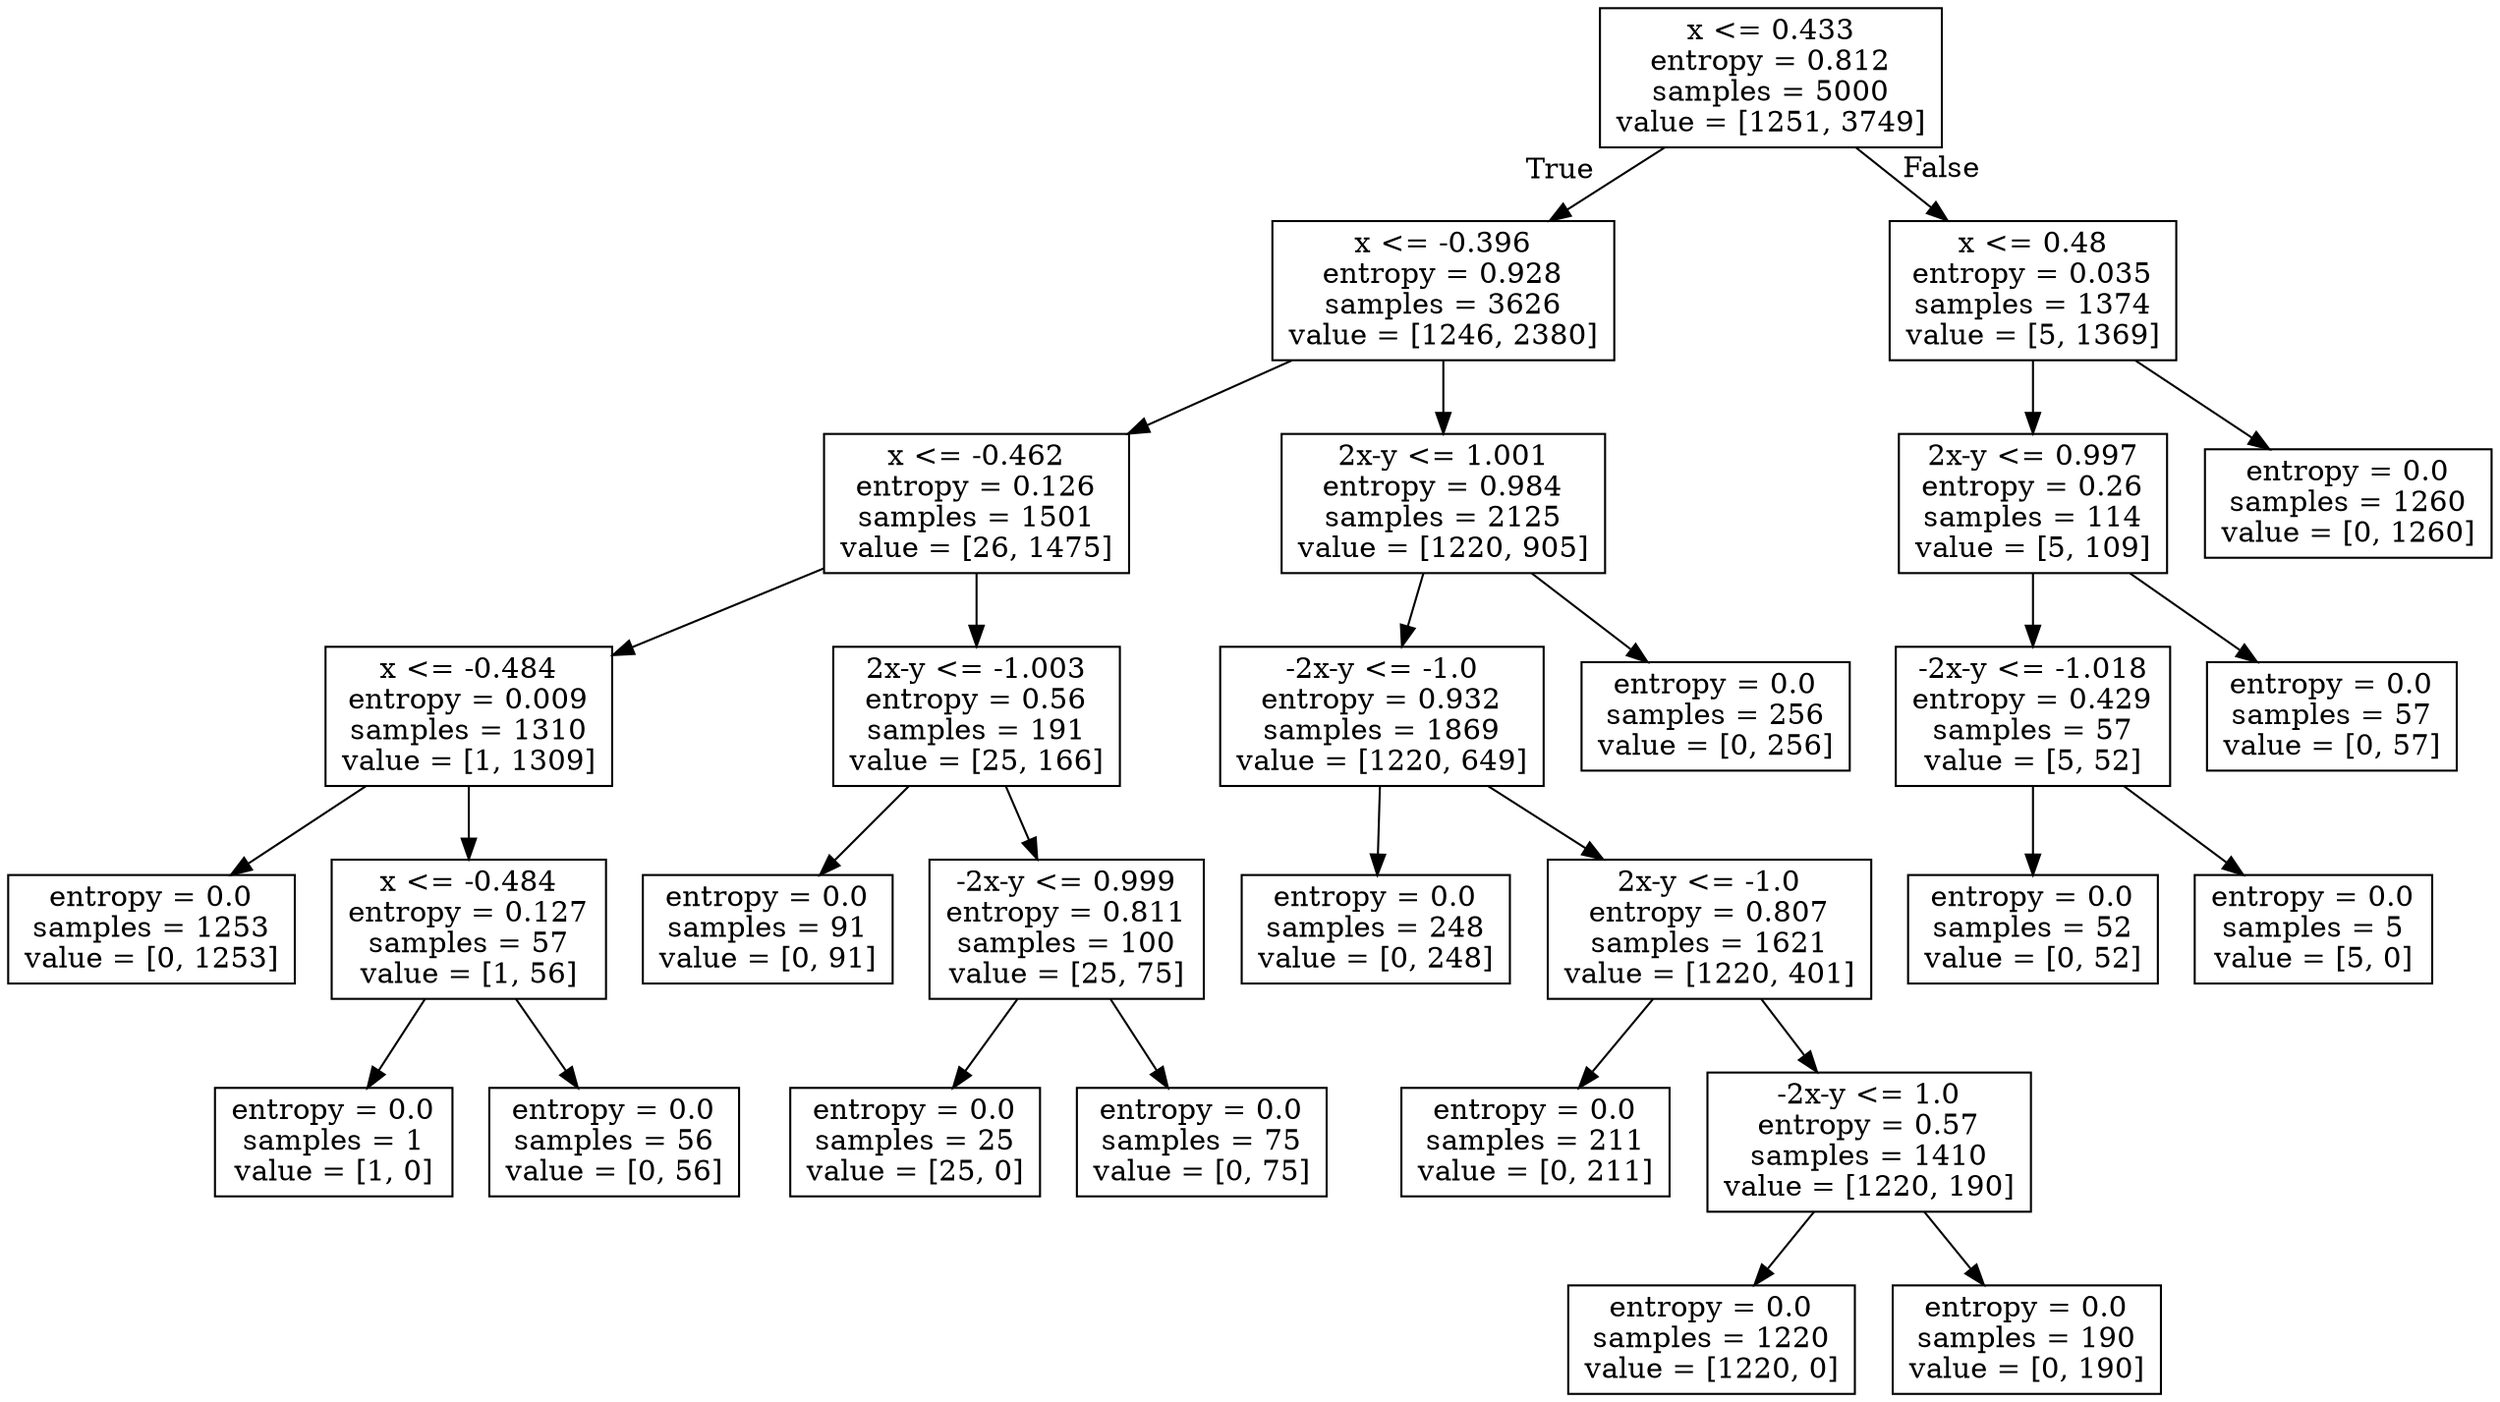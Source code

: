 digraph Tree {
node [shape=box] ;
0 [label="x <= 0.433\nentropy = 0.812\nsamples = 5000\nvalue = [1251, 3749]"] ;
1 [label="x <= -0.396\nentropy = 0.928\nsamples = 3626\nvalue = [1246, 2380]"] ;
0 -> 1 [labeldistance=2.5, labelangle=45, headlabel="True"] ;
2 [label="x <= -0.462\nentropy = 0.126\nsamples = 1501\nvalue = [26, 1475]"] ;
1 -> 2 ;
3 [label="x <= -0.484\nentropy = 0.009\nsamples = 1310\nvalue = [1, 1309]"] ;
2 -> 3 ;
4 [label="entropy = 0.0\nsamples = 1253\nvalue = [0, 1253]"] ;
3 -> 4 ;
5 [label="x <= -0.484\nentropy = 0.127\nsamples = 57\nvalue = [1, 56]"] ;
3 -> 5 ;
6 [label="entropy = 0.0\nsamples = 1\nvalue = [1, 0]"] ;
5 -> 6 ;
7 [label="entropy = 0.0\nsamples = 56\nvalue = [0, 56]"] ;
5 -> 7 ;
8 [label="2x-y <= -1.003\nentropy = 0.56\nsamples = 191\nvalue = [25, 166]"] ;
2 -> 8 ;
9 [label="entropy = 0.0\nsamples = 91\nvalue = [0, 91]"] ;
8 -> 9 ;
10 [label="-2x-y <= 0.999\nentropy = 0.811\nsamples = 100\nvalue = [25, 75]"] ;
8 -> 10 ;
11 [label="entropy = 0.0\nsamples = 25\nvalue = [25, 0]"] ;
10 -> 11 ;
12 [label="entropy = 0.0\nsamples = 75\nvalue = [0, 75]"] ;
10 -> 12 ;
13 [label="2x-y <= 1.001\nentropy = 0.984\nsamples = 2125\nvalue = [1220, 905]"] ;
1 -> 13 ;
14 [label="-2x-y <= -1.0\nentropy = 0.932\nsamples = 1869\nvalue = [1220, 649]"] ;
13 -> 14 ;
15 [label="entropy = 0.0\nsamples = 248\nvalue = [0, 248]"] ;
14 -> 15 ;
16 [label="2x-y <= -1.0\nentropy = 0.807\nsamples = 1621\nvalue = [1220, 401]"] ;
14 -> 16 ;
17 [label="entropy = 0.0\nsamples = 211\nvalue = [0, 211]"] ;
16 -> 17 ;
18 [label="-2x-y <= 1.0\nentropy = 0.57\nsamples = 1410\nvalue = [1220, 190]"] ;
16 -> 18 ;
19 [label="entropy = 0.0\nsamples = 1220\nvalue = [1220, 0]"] ;
18 -> 19 ;
20 [label="entropy = 0.0\nsamples = 190\nvalue = [0, 190]"] ;
18 -> 20 ;
21 [label="entropy = 0.0\nsamples = 256\nvalue = [0, 256]"] ;
13 -> 21 ;
22 [label="x <= 0.48\nentropy = 0.035\nsamples = 1374\nvalue = [5, 1369]"] ;
0 -> 22 [labeldistance=2.5, labelangle=-45, headlabel="False"] ;
23 [label="2x-y <= 0.997\nentropy = 0.26\nsamples = 114\nvalue = [5, 109]"] ;
22 -> 23 ;
24 [label="-2x-y <= -1.018\nentropy = 0.429\nsamples = 57\nvalue = [5, 52]"] ;
23 -> 24 ;
25 [label="entropy = 0.0\nsamples = 52\nvalue = [0, 52]"] ;
24 -> 25 ;
26 [label="entropy = 0.0\nsamples = 5\nvalue = [5, 0]"] ;
24 -> 26 ;
27 [label="entropy = 0.0\nsamples = 57\nvalue = [0, 57]"] ;
23 -> 27 ;
28 [label="entropy = 0.0\nsamples = 1260\nvalue = [0, 1260]"] ;
22 -> 28 ;
}